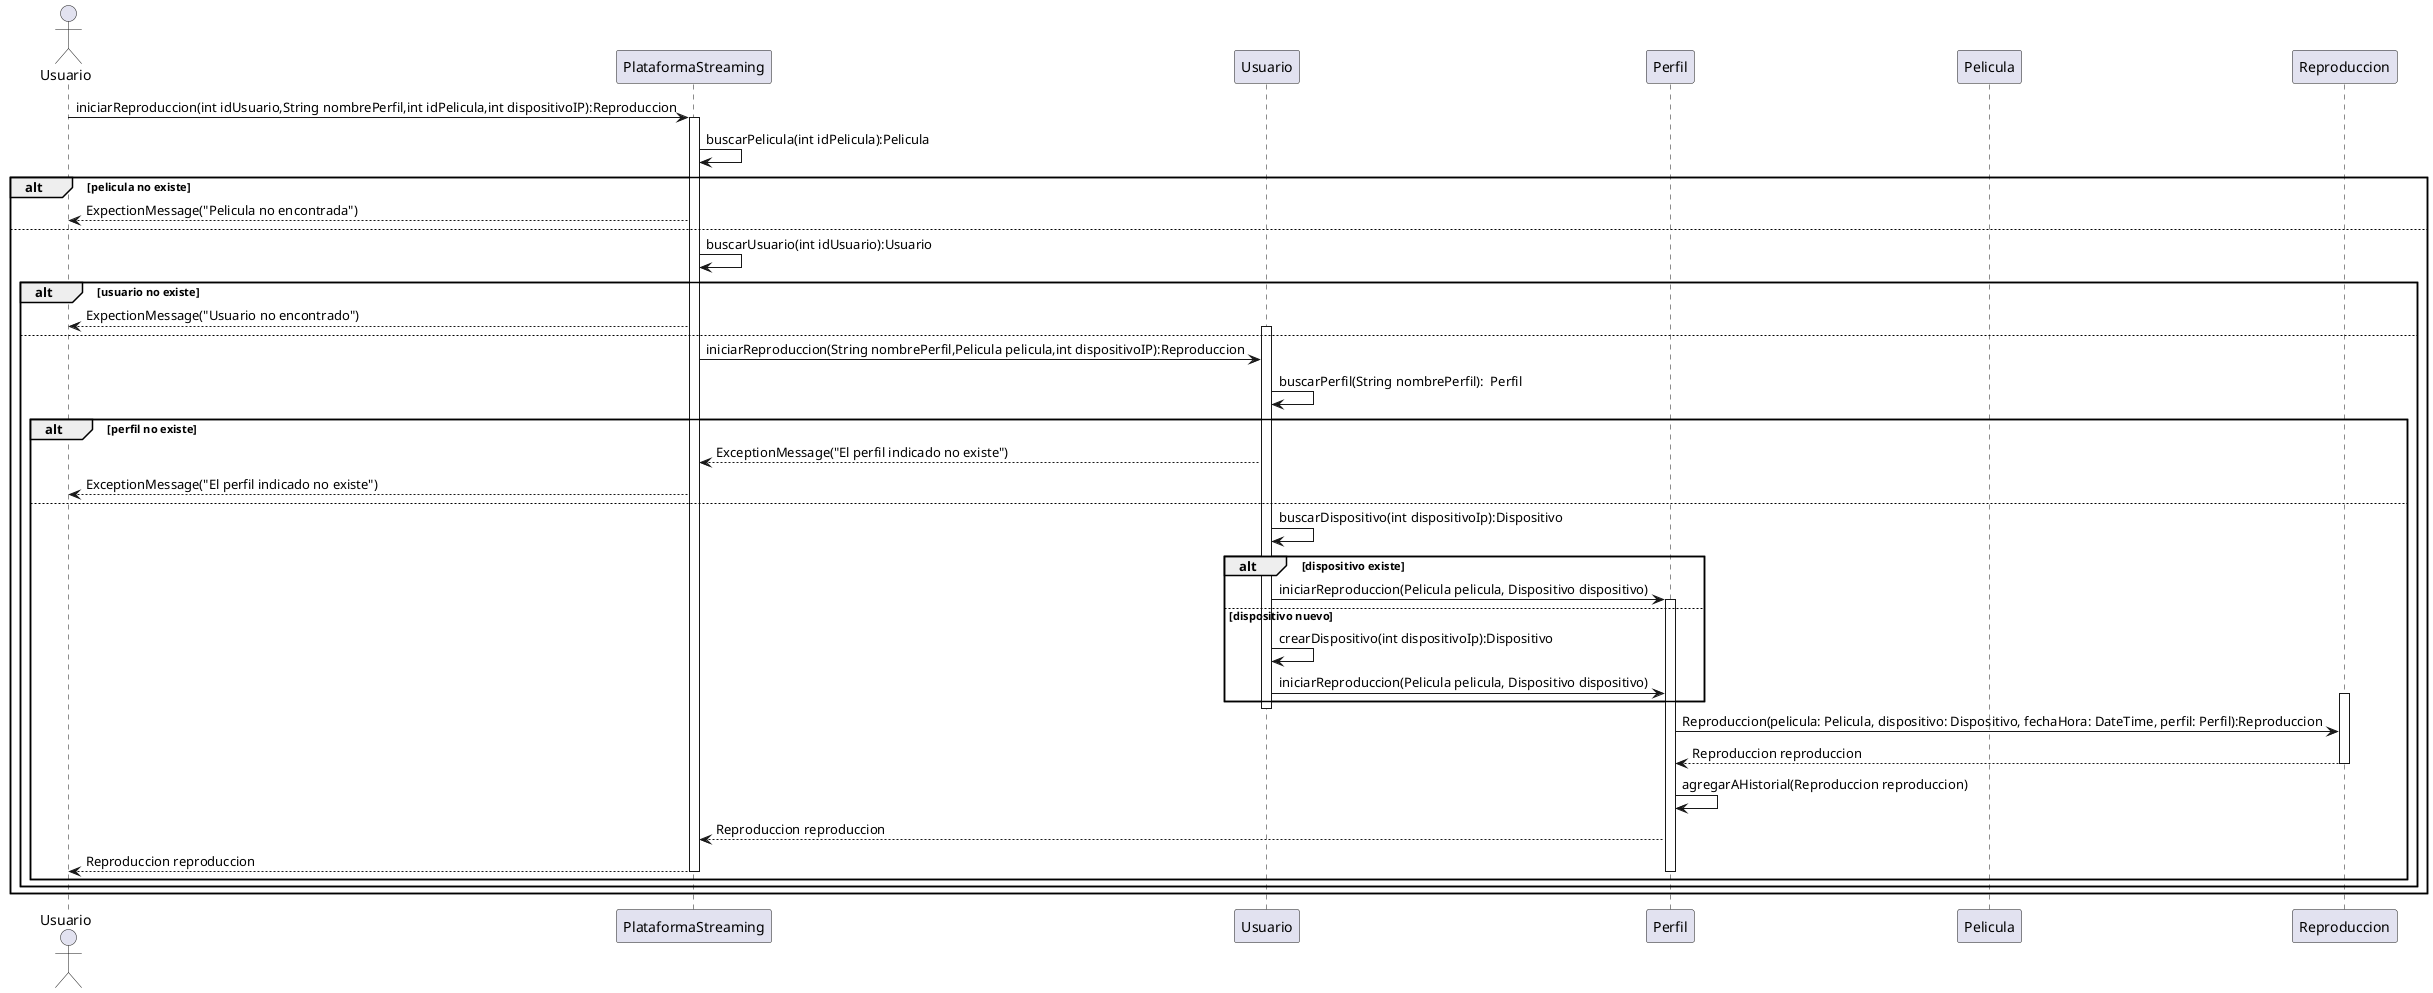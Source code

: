 @startuml
actor Usuario
participant PlataformaStreaming as PS
participant Usuario       as U
participant Perfil        as P
participant Pelicula      as M
participant Reproduccion  as R

Usuario -> PS : iniciarReproduccion(int idUsuario,String nombrePerfil,int idPelicula,int dispositivoIP):Reproduccion
activate PS
PS -> PS : buscarPelicula(int idPelicula):Pelicula
alt pelicula no existe
PS-->Usuario: ExpectionMessage("Pelicula no encontrada")
else
PS -> PS : buscarUsuario(int idUsuario):Usuario
alt usuario no existe
PS-->Usuario: ExpectionMessage("Usuario no encontrado")
else
activate U
PS -> U : iniciarReproduccion(String nombrePerfil,Pelicula pelicula,int dispositivoIP):Reproduccion

U -> U: buscarPerfil(String nombrePerfil):  Perfil
alt perfil no existe

U -->PS: ExceptionMessage("El perfil indicado no existe")
PS --> Usuario:ExceptionMessage("El perfil indicado no existe")
else
    U-> U : buscarDispositivo(int dispositivoIp):Dispositivo

alt dispositivo existe
U -> P : iniciarReproduccion(Pelicula pelicula, Dispositivo dispositivo)
activate P
else dispositivo nuevo
U->U: crearDispositivo(int dispositivoIp):Dispositivo
U -> P : iniciarReproduccion(Pelicula pelicula, Dispositivo dispositivo)
activate R
end
deactivate U
P->R: Reproduccion(pelicula: Pelicula, dispositivo: Dispositivo, fechaHora: DateTime, perfil: Perfil):Reproduccion
R --> P: Reproduccion reproduccion
deactivate R
P->P: agregarAHistorial(Reproduccion reproduccion)
P-->PS: Reproduccion reproduccion
PS --> Usuario : Reproduccion reproduccion
deactivate P
deactivate PS
end
end
end
@enduml